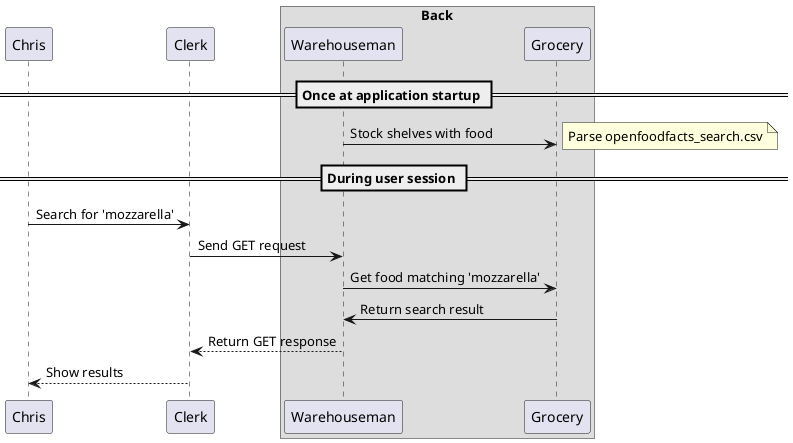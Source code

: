 @startuml

participant Chris
participant Clerk
box "Back"
	participant Warehouseman
	participant Grocery
end box

== Once at application startup ==
Warehouseman -> Grocery: Stock shelves with food
note right: Parse openfoodfacts_search.csv

== During user session ==
Chris -> Clerk: Search for 'mozzarella'
Clerk -> Warehouseman: Send GET request
Warehouseman -> Grocery: Get food matching 'mozzarella'
Grocery -> Warehouseman: Return search result
Warehouseman --> Clerk: Return GET response
Clerk --> Chris: Show results

@enduml
